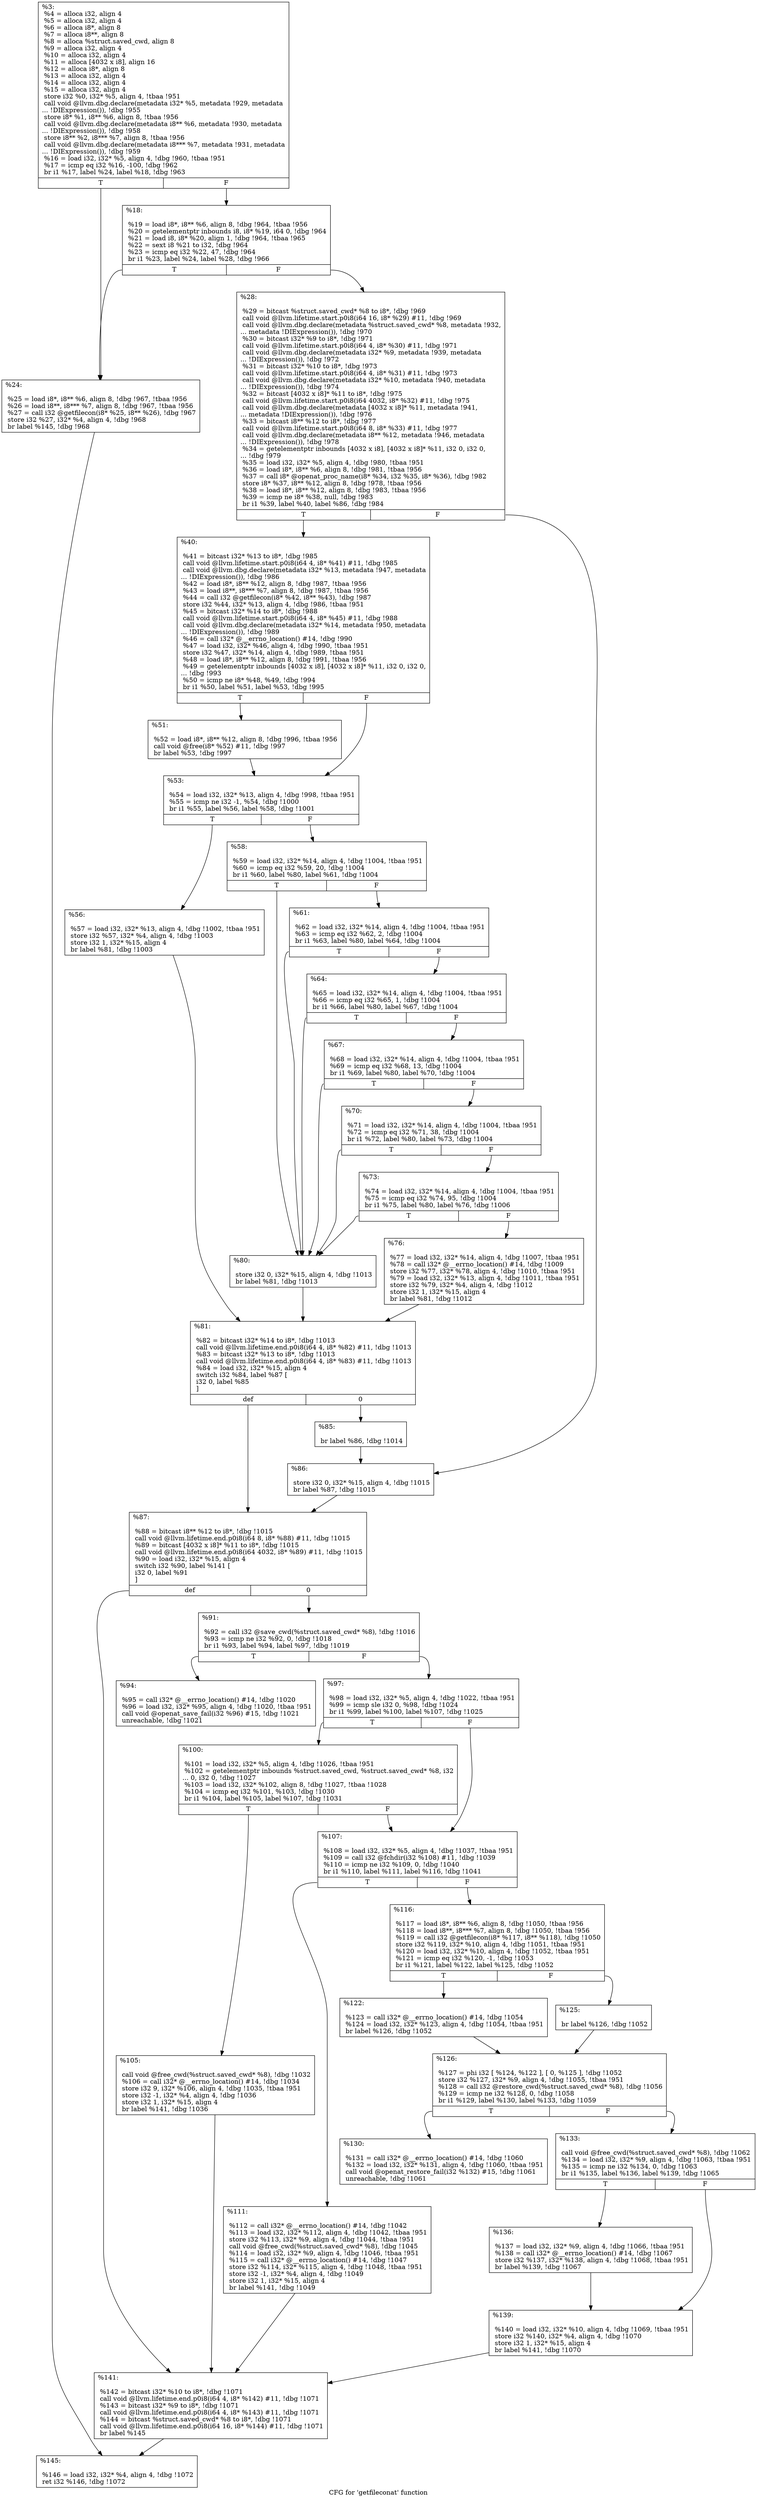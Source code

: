 digraph "CFG for 'getfileconat' function" {
	label="CFG for 'getfileconat' function";

	Node0x234b350 [shape=record,label="{%3:\l  %4 = alloca i32, align 4\l  %5 = alloca i32, align 4\l  %6 = alloca i8*, align 8\l  %7 = alloca i8**, align 8\l  %8 = alloca %struct.saved_cwd, align 8\l  %9 = alloca i32, align 4\l  %10 = alloca i32, align 4\l  %11 = alloca [4032 x i8], align 16\l  %12 = alloca i8*, align 8\l  %13 = alloca i32, align 4\l  %14 = alloca i32, align 4\l  %15 = alloca i32, align 4\l  store i32 %0, i32* %5, align 4, !tbaa !951\l  call void @llvm.dbg.declare(metadata i32* %5, metadata !929, metadata\l... !DIExpression()), !dbg !955\l  store i8* %1, i8** %6, align 8, !tbaa !956\l  call void @llvm.dbg.declare(metadata i8** %6, metadata !930, metadata\l... !DIExpression()), !dbg !958\l  store i8** %2, i8*** %7, align 8, !tbaa !956\l  call void @llvm.dbg.declare(metadata i8*** %7, metadata !931, metadata\l... !DIExpression()), !dbg !959\l  %16 = load i32, i32* %5, align 4, !dbg !960, !tbaa !951\l  %17 = icmp eq i32 %16, -100, !dbg !962\l  br i1 %17, label %24, label %18, !dbg !963\l|{<s0>T|<s1>F}}"];
	Node0x234b350:s0 -> Node0x234d8a0;
	Node0x234b350:s1 -> Node0x234d850;
	Node0x234d850 [shape=record,label="{%18:\l\l  %19 = load i8*, i8** %6, align 8, !dbg !964, !tbaa !956\l  %20 = getelementptr inbounds i8, i8* %19, i64 0, !dbg !964\l  %21 = load i8, i8* %20, align 1, !dbg !964, !tbaa !965\l  %22 = sext i8 %21 to i32, !dbg !964\l  %23 = icmp eq i32 %22, 47, !dbg !964\l  br i1 %23, label %24, label %28, !dbg !966\l|{<s0>T|<s1>F}}"];
	Node0x234d850:s0 -> Node0x234d8a0;
	Node0x234d850:s1 -> Node0x234d8f0;
	Node0x234d8a0 [shape=record,label="{%24:\l\l  %25 = load i8*, i8** %6, align 8, !dbg !967, !tbaa !956\l  %26 = load i8**, i8*** %7, align 8, !dbg !967, !tbaa !956\l  %27 = call i32 @getfilecon(i8* %25, i8** %26), !dbg !967\l  store i32 %27, i32* %4, align 4, !dbg !968\l  br label %145, !dbg !968\l}"];
	Node0x234d8a0 -> Node0x234e340;
	Node0x234d8f0 [shape=record,label="{%28:\l\l  %29 = bitcast %struct.saved_cwd* %8 to i8*, !dbg !969\l  call void @llvm.lifetime.start.p0i8(i64 16, i8* %29) #11, !dbg !969\l  call void @llvm.dbg.declare(metadata %struct.saved_cwd* %8, metadata !932,\l... metadata !DIExpression()), !dbg !970\l  %30 = bitcast i32* %9 to i8*, !dbg !971\l  call void @llvm.lifetime.start.p0i8(i64 4, i8* %30) #11, !dbg !971\l  call void @llvm.dbg.declare(metadata i32* %9, metadata !939, metadata\l... !DIExpression()), !dbg !972\l  %31 = bitcast i32* %10 to i8*, !dbg !973\l  call void @llvm.lifetime.start.p0i8(i64 4, i8* %31) #11, !dbg !973\l  call void @llvm.dbg.declare(metadata i32* %10, metadata !940, metadata\l... !DIExpression()), !dbg !974\l  %32 = bitcast [4032 x i8]* %11 to i8*, !dbg !975\l  call void @llvm.lifetime.start.p0i8(i64 4032, i8* %32) #11, !dbg !975\l  call void @llvm.dbg.declare(metadata [4032 x i8]* %11, metadata !941,\l... metadata !DIExpression()), !dbg !976\l  %33 = bitcast i8** %12 to i8*, !dbg !977\l  call void @llvm.lifetime.start.p0i8(i64 8, i8* %33) #11, !dbg !977\l  call void @llvm.dbg.declare(metadata i8** %12, metadata !946, metadata\l... !DIExpression()), !dbg !978\l  %34 = getelementptr inbounds [4032 x i8], [4032 x i8]* %11, i32 0, i32 0,\l... !dbg !979\l  %35 = load i32, i32* %5, align 4, !dbg !980, !tbaa !951\l  %36 = load i8*, i8** %6, align 8, !dbg !981, !tbaa !956\l  %37 = call i8* @openat_proc_name(i8* %34, i32 %35, i8* %36), !dbg !982\l  store i8* %37, i8** %12, align 8, !dbg !978, !tbaa !956\l  %38 = load i8*, i8** %12, align 8, !dbg !983, !tbaa !956\l  %39 = icmp ne i8* %38, null, !dbg !983\l  br i1 %39, label %40, label %86, !dbg !984\l|{<s0>T|<s1>F}}"];
	Node0x234d8f0:s0 -> Node0x234d940;
	Node0x234d8f0:s1 -> Node0x234dda0;
	Node0x234d940 [shape=record,label="{%40:\l\l  %41 = bitcast i32* %13 to i8*, !dbg !985\l  call void @llvm.lifetime.start.p0i8(i64 4, i8* %41) #11, !dbg !985\l  call void @llvm.dbg.declare(metadata i32* %13, metadata !947, metadata\l... !DIExpression()), !dbg !986\l  %42 = load i8*, i8** %12, align 8, !dbg !987, !tbaa !956\l  %43 = load i8**, i8*** %7, align 8, !dbg !987, !tbaa !956\l  %44 = call i32 @getfilecon(i8* %42, i8** %43), !dbg !987\l  store i32 %44, i32* %13, align 4, !dbg !986, !tbaa !951\l  %45 = bitcast i32* %14 to i8*, !dbg !988\l  call void @llvm.lifetime.start.p0i8(i64 4, i8* %45) #11, !dbg !988\l  call void @llvm.dbg.declare(metadata i32* %14, metadata !950, metadata\l... !DIExpression()), !dbg !989\l  %46 = call i32* @__errno_location() #14, !dbg !990\l  %47 = load i32, i32* %46, align 4, !dbg !990, !tbaa !951\l  store i32 %47, i32* %14, align 4, !dbg !989, !tbaa !951\l  %48 = load i8*, i8** %12, align 8, !dbg !991, !tbaa !956\l  %49 = getelementptr inbounds [4032 x i8], [4032 x i8]* %11, i32 0, i32 0,\l... !dbg !993\l  %50 = icmp ne i8* %48, %49, !dbg !994\l  br i1 %50, label %51, label %53, !dbg !995\l|{<s0>T|<s1>F}}"];
	Node0x234d940:s0 -> Node0x234d990;
	Node0x234d940:s1 -> Node0x234d9e0;
	Node0x234d990 [shape=record,label="{%51:\l\l  %52 = load i8*, i8** %12, align 8, !dbg !996, !tbaa !956\l  call void @free(i8* %52) #11, !dbg !997\l  br label %53, !dbg !997\l}"];
	Node0x234d990 -> Node0x234d9e0;
	Node0x234d9e0 [shape=record,label="{%53:\l\l  %54 = load i32, i32* %13, align 4, !dbg !998, !tbaa !951\l  %55 = icmp ne i32 -1, %54, !dbg !1000\l  br i1 %55, label %56, label %58, !dbg !1001\l|{<s0>T|<s1>F}}"];
	Node0x234d9e0:s0 -> Node0x234da30;
	Node0x234d9e0:s1 -> Node0x234da80;
	Node0x234da30 [shape=record,label="{%56:\l\l  %57 = load i32, i32* %13, align 4, !dbg !1002, !tbaa !951\l  store i32 %57, i32* %4, align 4, !dbg !1003\l  store i32 1, i32* %15, align 4\l  br label %81, !dbg !1003\l}"];
	Node0x234da30 -> Node0x234dd00;
	Node0x234da80 [shape=record,label="{%58:\l\l  %59 = load i32, i32* %14, align 4, !dbg !1004, !tbaa !951\l  %60 = icmp eq i32 %59, 20, !dbg !1004\l  br i1 %60, label %80, label %61, !dbg !1004\l|{<s0>T|<s1>F}}"];
	Node0x234da80:s0 -> Node0x234dcb0;
	Node0x234da80:s1 -> Node0x234dad0;
	Node0x234dad0 [shape=record,label="{%61:\l\l  %62 = load i32, i32* %14, align 4, !dbg !1004, !tbaa !951\l  %63 = icmp eq i32 %62, 2, !dbg !1004\l  br i1 %63, label %80, label %64, !dbg !1004\l|{<s0>T|<s1>F}}"];
	Node0x234dad0:s0 -> Node0x234dcb0;
	Node0x234dad0:s1 -> Node0x234db20;
	Node0x234db20 [shape=record,label="{%64:\l\l  %65 = load i32, i32* %14, align 4, !dbg !1004, !tbaa !951\l  %66 = icmp eq i32 %65, 1, !dbg !1004\l  br i1 %66, label %80, label %67, !dbg !1004\l|{<s0>T|<s1>F}}"];
	Node0x234db20:s0 -> Node0x234dcb0;
	Node0x234db20:s1 -> Node0x234db70;
	Node0x234db70 [shape=record,label="{%67:\l\l  %68 = load i32, i32* %14, align 4, !dbg !1004, !tbaa !951\l  %69 = icmp eq i32 %68, 13, !dbg !1004\l  br i1 %69, label %80, label %70, !dbg !1004\l|{<s0>T|<s1>F}}"];
	Node0x234db70:s0 -> Node0x234dcb0;
	Node0x234db70:s1 -> Node0x234dbc0;
	Node0x234dbc0 [shape=record,label="{%70:\l\l  %71 = load i32, i32* %14, align 4, !dbg !1004, !tbaa !951\l  %72 = icmp eq i32 %71, 38, !dbg !1004\l  br i1 %72, label %80, label %73, !dbg !1004\l|{<s0>T|<s1>F}}"];
	Node0x234dbc0:s0 -> Node0x234dcb0;
	Node0x234dbc0:s1 -> Node0x234dc10;
	Node0x234dc10 [shape=record,label="{%73:\l\l  %74 = load i32, i32* %14, align 4, !dbg !1004, !tbaa !951\l  %75 = icmp eq i32 %74, 95, !dbg !1004\l  br i1 %75, label %80, label %76, !dbg !1006\l|{<s0>T|<s1>F}}"];
	Node0x234dc10:s0 -> Node0x234dcb0;
	Node0x234dc10:s1 -> Node0x234dc60;
	Node0x234dc60 [shape=record,label="{%76:\l\l  %77 = load i32, i32* %14, align 4, !dbg !1007, !tbaa !951\l  %78 = call i32* @__errno_location() #14, !dbg !1009\l  store i32 %77, i32* %78, align 4, !dbg !1010, !tbaa !951\l  %79 = load i32, i32* %13, align 4, !dbg !1011, !tbaa !951\l  store i32 %79, i32* %4, align 4, !dbg !1012\l  store i32 1, i32* %15, align 4\l  br label %81, !dbg !1012\l}"];
	Node0x234dc60 -> Node0x234dd00;
	Node0x234dcb0 [shape=record,label="{%80:\l\l  store i32 0, i32* %15, align 4, !dbg !1013\l  br label %81, !dbg !1013\l}"];
	Node0x234dcb0 -> Node0x234dd00;
	Node0x234dd00 [shape=record,label="{%81:\l\l  %82 = bitcast i32* %14 to i8*, !dbg !1013\l  call void @llvm.lifetime.end.p0i8(i64 4, i8* %82) #11, !dbg !1013\l  %83 = bitcast i32* %13 to i8*, !dbg !1013\l  call void @llvm.lifetime.end.p0i8(i64 4, i8* %83) #11, !dbg !1013\l  %84 = load i32, i32* %15, align 4\l  switch i32 %84, label %87 [\l    i32 0, label %85\l  ]\l|{<s0>def|<s1>0}}"];
	Node0x234dd00:s0 -> Node0x234ddf0;
	Node0x234dd00:s1 -> Node0x234dd50;
	Node0x234dd50 [shape=record,label="{%85:\l\l  br label %86, !dbg !1014\l}"];
	Node0x234dd50 -> Node0x234dda0;
	Node0x234dda0 [shape=record,label="{%86:\l\l  store i32 0, i32* %15, align 4, !dbg !1015\l  br label %87, !dbg !1015\l}"];
	Node0x234dda0 -> Node0x234ddf0;
	Node0x234ddf0 [shape=record,label="{%87:\l\l  %88 = bitcast i8** %12 to i8*, !dbg !1015\l  call void @llvm.lifetime.end.p0i8(i64 8, i8* %88) #11, !dbg !1015\l  %89 = bitcast [4032 x i8]* %11 to i8*, !dbg !1015\l  call void @llvm.lifetime.end.p0i8(i64 4032, i8* %89) #11, !dbg !1015\l  %90 = load i32, i32* %15, align 4\l  switch i32 %90, label %141 [\l    i32 0, label %91\l  ]\l|{<s0>def|<s1>0}}"];
	Node0x234ddf0:s0 -> Node0x234e2f0;
	Node0x234ddf0:s1 -> Node0x234de40;
	Node0x234de40 [shape=record,label="{%91:\l\l  %92 = call i32 @save_cwd(%struct.saved_cwd* %8), !dbg !1016\l  %93 = icmp ne i32 %92, 0, !dbg !1018\l  br i1 %93, label %94, label %97, !dbg !1019\l|{<s0>T|<s1>F}}"];
	Node0x234de40:s0 -> Node0x234de90;
	Node0x234de40:s1 -> Node0x234dee0;
	Node0x234de90 [shape=record,label="{%94:\l\l  %95 = call i32* @__errno_location() #14, !dbg !1020\l  %96 = load i32, i32* %95, align 4, !dbg !1020, !tbaa !951\l  call void @openat_save_fail(i32 %96) #15, !dbg !1021\l  unreachable, !dbg !1021\l}"];
	Node0x234dee0 [shape=record,label="{%97:\l\l  %98 = load i32, i32* %5, align 4, !dbg !1022, !tbaa !951\l  %99 = icmp sle i32 0, %98, !dbg !1024\l  br i1 %99, label %100, label %107, !dbg !1025\l|{<s0>T|<s1>F}}"];
	Node0x234dee0:s0 -> Node0x234df30;
	Node0x234dee0:s1 -> Node0x234dfd0;
	Node0x234df30 [shape=record,label="{%100:\l\l  %101 = load i32, i32* %5, align 4, !dbg !1026, !tbaa !951\l  %102 = getelementptr inbounds %struct.saved_cwd, %struct.saved_cwd* %8, i32\l... 0, i32 0, !dbg !1027\l  %103 = load i32, i32* %102, align 8, !dbg !1027, !tbaa !1028\l  %104 = icmp eq i32 %101, %103, !dbg !1030\l  br i1 %104, label %105, label %107, !dbg !1031\l|{<s0>T|<s1>F}}"];
	Node0x234df30:s0 -> Node0x234df80;
	Node0x234df30:s1 -> Node0x234dfd0;
	Node0x234df80 [shape=record,label="{%105:\l\l  call void @free_cwd(%struct.saved_cwd* %8), !dbg !1032\l  %106 = call i32* @__errno_location() #14, !dbg !1034\l  store i32 9, i32* %106, align 4, !dbg !1035, !tbaa !951\l  store i32 -1, i32* %4, align 4, !dbg !1036\l  store i32 1, i32* %15, align 4\l  br label %141, !dbg !1036\l}"];
	Node0x234df80 -> Node0x234e2f0;
	Node0x234dfd0 [shape=record,label="{%107:\l\l  %108 = load i32, i32* %5, align 4, !dbg !1037, !tbaa !951\l  %109 = call i32 @fchdir(i32 %108) #11, !dbg !1039\l  %110 = icmp ne i32 %109, 0, !dbg !1040\l  br i1 %110, label %111, label %116, !dbg !1041\l|{<s0>T|<s1>F}}"];
	Node0x234dfd0:s0 -> Node0x234e020;
	Node0x234dfd0:s1 -> Node0x234e070;
	Node0x234e020 [shape=record,label="{%111:\l\l  %112 = call i32* @__errno_location() #14, !dbg !1042\l  %113 = load i32, i32* %112, align 4, !dbg !1042, !tbaa !951\l  store i32 %113, i32* %9, align 4, !dbg !1044, !tbaa !951\l  call void @free_cwd(%struct.saved_cwd* %8), !dbg !1045\l  %114 = load i32, i32* %9, align 4, !dbg !1046, !tbaa !951\l  %115 = call i32* @__errno_location() #14, !dbg !1047\l  store i32 %114, i32* %115, align 4, !dbg !1048, !tbaa !951\l  store i32 -1, i32* %4, align 4, !dbg !1049\l  store i32 1, i32* %15, align 4\l  br label %141, !dbg !1049\l}"];
	Node0x234e020 -> Node0x234e2f0;
	Node0x234e070 [shape=record,label="{%116:\l\l  %117 = load i8*, i8** %6, align 8, !dbg !1050, !tbaa !956\l  %118 = load i8**, i8*** %7, align 8, !dbg !1050, !tbaa !956\l  %119 = call i32 @getfilecon(i8* %117, i8** %118), !dbg !1050\l  store i32 %119, i32* %10, align 4, !dbg !1051, !tbaa !951\l  %120 = load i32, i32* %10, align 4, !dbg !1052, !tbaa !951\l  %121 = icmp eq i32 %120, -1, !dbg !1053\l  br i1 %121, label %122, label %125, !dbg !1052\l|{<s0>T|<s1>F}}"];
	Node0x234e070:s0 -> Node0x234e0c0;
	Node0x234e070:s1 -> Node0x234e110;
	Node0x234e0c0 [shape=record,label="{%122:\l\l  %123 = call i32* @__errno_location() #14, !dbg !1054\l  %124 = load i32, i32* %123, align 4, !dbg !1054, !tbaa !951\l  br label %126, !dbg !1052\l}"];
	Node0x234e0c0 -> Node0x234e160;
	Node0x234e110 [shape=record,label="{%125:\l\l  br label %126, !dbg !1052\l}"];
	Node0x234e110 -> Node0x234e160;
	Node0x234e160 [shape=record,label="{%126:\l\l  %127 = phi i32 [ %124, %122 ], [ 0, %125 ], !dbg !1052\l  store i32 %127, i32* %9, align 4, !dbg !1055, !tbaa !951\l  %128 = call i32 @restore_cwd(%struct.saved_cwd* %8), !dbg !1056\l  %129 = icmp ne i32 %128, 0, !dbg !1058\l  br i1 %129, label %130, label %133, !dbg !1059\l|{<s0>T|<s1>F}}"];
	Node0x234e160:s0 -> Node0x234e1b0;
	Node0x234e160:s1 -> Node0x234e200;
	Node0x234e1b0 [shape=record,label="{%130:\l\l  %131 = call i32* @__errno_location() #14, !dbg !1060\l  %132 = load i32, i32* %131, align 4, !dbg !1060, !tbaa !951\l  call void @openat_restore_fail(i32 %132) #15, !dbg !1061\l  unreachable, !dbg !1061\l}"];
	Node0x234e200 [shape=record,label="{%133:\l\l  call void @free_cwd(%struct.saved_cwd* %8), !dbg !1062\l  %134 = load i32, i32* %9, align 4, !dbg !1063, !tbaa !951\l  %135 = icmp ne i32 %134, 0, !dbg !1063\l  br i1 %135, label %136, label %139, !dbg !1065\l|{<s0>T|<s1>F}}"];
	Node0x234e200:s0 -> Node0x234e250;
	Node0x234e200:s1 -> Node0x234e2a0;
	Node0x234e250 [shape=record,label="{%136:\l\l  %137 = load i32, i32* %9, align 4, !dbg !1066, !tbaa !951\l  %138 = call i32* @__errno_location() #14, !dbg !1067\l  store i32 %137, i32* %138, align 4, !dbg !1068, !tbaa !951\l  br label %139, !dbg !1067\l}"];
	Node0x234e250 -> Node0x234e2a0;
	Node0x234e2a0 [shape=record,label="{%139:\l\l  %140 = load i32, i32* %10, align 4, !dbg !1069, !tbaa !951\l  store i32 %140, i32* %4, align 4, !dbg !1070\l  store i32 1, i32* %15, align 4\l  br label %141, !dbg !1070\l}"];
	Node0x234e2a0 -> Node0x234e2f0;
	Node0x234e2f0 [shape=record,label="{%141:\l\l  %142 = bitcast i32* %10 to i8*, !dbg !1071\l  call void @llvm.lifetime.end.p0i8(i64 4, i8* %142) #11, !dbg !1071\l  %143 = bitcast i32* %9 to i8*, !dbg !1071\l  call void @llvm.lifetime.end.p0i8(i64 4, i8* %143) #11, !dbg !1071\l  %144 = bitcast %struct.saved_cwd* %8 to i8*, !dbg !1071\l  call void @llvm.lifetime.end.p0i8(i64 16, i8* %144) #11, !dbg !1071\l  br label %145\l}"];
	Node0x234e2f0 -> Node0x234e340;
	Node0x234e340 [shape=record,label="{%145:\l\l  %146 = load i32, i32* %4, align 4, !dbg !1072\l  ret i32 %146, !dbg !1072\l}"];
}
